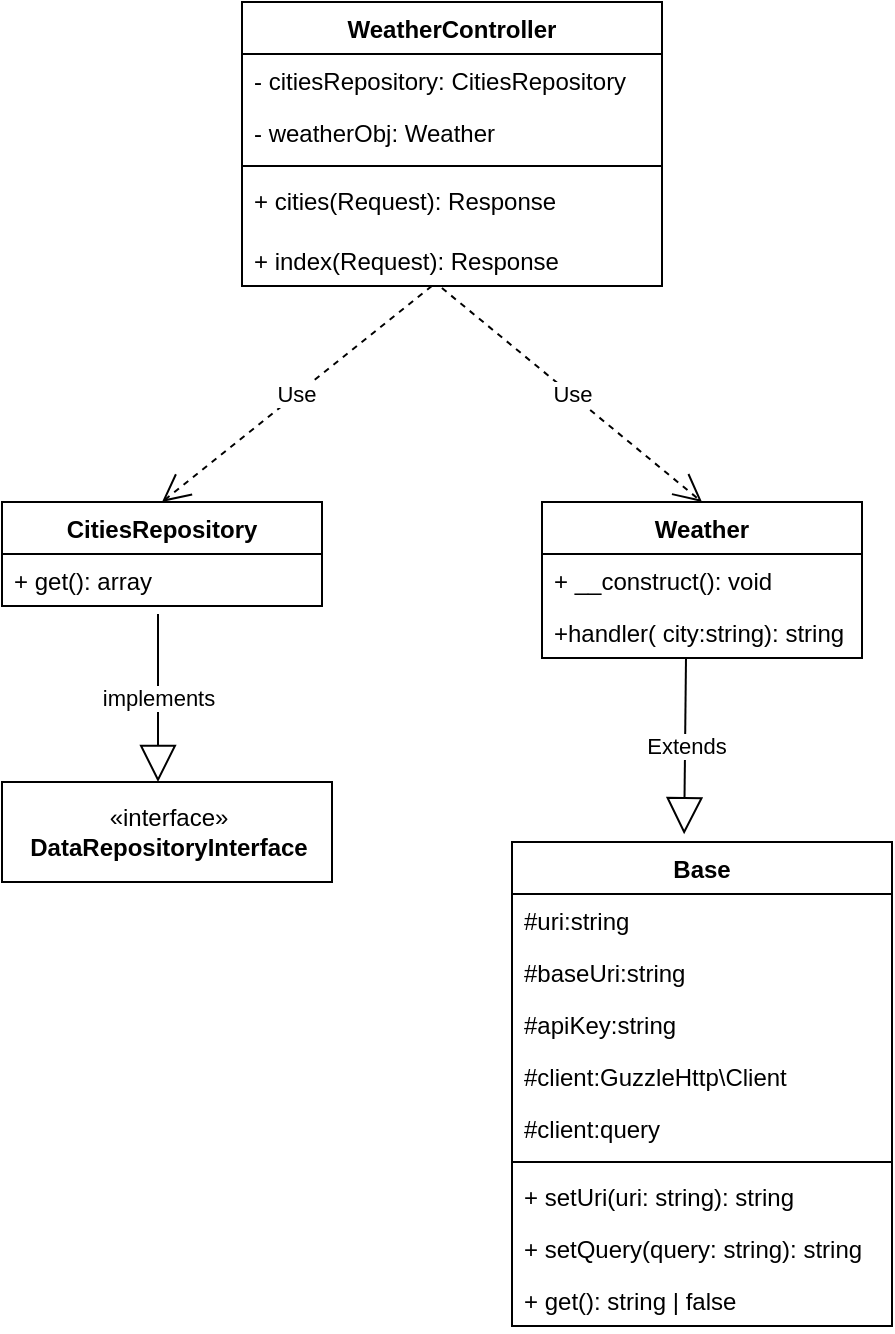 <mxfile version="13.4.5" type="device"><diagram id="mS0JRy3NTL5umJIo5k6y" name="Page-1"><mxGraphModel dx="1106" dy="763" grid="1" gridSize="10" guides="1" tooltips="1" connect="1" arrows="1" fold="1" page="1" pageScale="1" pageWidth="850" pageHeight="1100" math="0" shadow="0"><root><mxCell id="0"/><mxCell id="1" parent="0"/><mxCell id="yH77TZxCGtyh1J2DPFuV-13" value="Use" style="endArrow=open;endSize=12;dashed=1;html=1;exitX=0.452;exitY=1;exitDx=0;exitDy=0;exitPerimeter=0;entryX=0.5;entryY=0;entryDx=0;entryDy=0;" parent="1" source="yH77TZxCGtyh1J2DPFuV-6" target="yH77TZxCGtyh1J2DPFuV-9" edge="1"><mxGeometry width="160" relative="1" as="geometry"><mxPoint x="340" y="390" as="sourcePoint"/><mxPoint x="210" y="310" as="targetPoint"/></mxGeometry></mxCell><mxCell id="yH77TZxCGtyh1J2DPFuV-14" value="«interface»&lt;br&gt;&lt;b&gt;DataRepositoryInterface&lt;/b&gt;" style="html=1;" parent="1" vertex="1"><mxGeometry x="200" y="460" width="165" height="50" as="geometry"/></mxCell><mxCell id="yH77TZxCGtyh1J2DPFuV-19" value="implements&lt;br&gt;" style="endArrow=block;endSize=16;endFill=0;html=1;" parent="1" edge="1"><mxGeometry width="160" relative="1" as="geometry"><mxPoint x="278" y="376" as="sourcePoint"/><mxPoint x="278" y="460" as="targetPoint"/></mxGeometry></mxCell><mxCell id="yH77TZxCGtyh1J2DPFuV-29" value="Extends" style="endArrow=block;endSize=16;endFill=0;html=1;exitX=0.45;exitY=1.038;exitDx=0;exitDy=0;exitPerimeter=0;entryX=0.453;entryY=-0.012;entryDx=0;entryDy=0;entryPerimeter=0;" parent="1" edge="1"><mxGeometry width="160" relative="1" as="geometry"><mxPoint x="542" y="397.988" as="sourcePoint"/><mxPoint x="541.07" y="486.096" as="targetPoint"/></mxGeometry></mxCell><mxCell id="yH77TZxCGtyh1J2DPFuV-32" value="Use" style="endArrow=open;endSize=12;dashed=1;html=1;entryX=0.5;entryY=0;entryDx=0;entryDy=0;exitX=0.476;exitY=1.038;exitDx=0;exitDy=0;exitPerimeter=0;" parent="1" source="yH77TZxCGtyh1J2DPFuV-6" target="yH77TZxCGtyh1J2DPFuV-20" edge="1"><mxGeometry width="160" relative="1" as="geometry"><mxPoint x="332.94" y="399.99" as="sourcePoint"/><mxPoint x="420" y="249" as="targetPoint"/></mxGeometry></mxCell><mxCell id="yH77TZxCGtyh1J2DPFuV-1" value="WeatherController" style="swimlane;fontStyle=1;align=center;verticalAlign=top;childLayout=stackLayout;horizontal=1;startSize=26;horizontalStack=0;resizeParent=1;resizeParentMax=0;resizeLast=0;collapsible=1;marginBottom=0;" parent="1" vertex="1"><mxGeometry x="320" y="70" width="210" height="142" as="geometry"/></mxCell><mxCell id="yH77TZxCGtyh1J2DPFuV-2" value="- citiesRepository: CitiesRepository" style="text;strokeColor=none;fillColor=none;align=left;verticalAlign=top;spacingLeft=4;spacingRight=4;overflow=hidden;rotatable=0;points=[[0,0.5],[1,0.5]];portConstraint=eastwest;" parent="yH77TZxCGtyh1J2DPFuV-1" vertex="1"><mxGeometry y="26" width="210" height="26" as="geometry"/></mxCell><mxCell id="yH77TZxCGtyh1J2DPFuV-8" value="- weatherObj: Weather" style="text;strokeColor=none;fillColor=none;align=left;verticalAlign=top;spacingLeft=4;spacingRight=4;overflow=hidden;rotatable=0;points=[[0,0.5],[1,0.5]];portConstraint=eastwest;" parent="yH77TZxCGtyh1J2DPFuV-1" vertex="1"><mxGeometry y="52" width="210" height="26" as="geometry"/></mxCell><mxCell id="yH77TZxCGtyh1J2DPFuV-3" value="" style="line;strokeWidth=1;fillColor=none;align=left;verticalAlign=middle;spacingTop=-1;spacingLeft=3;spacingRight=3;rotatable=0;labelPosition=right;points=[];portConstraint=eastwest;" parent="yH77TZxCGtyh1J2DPFuV-1" vertex="1"><mxGeometry y="78" width="210" height="8" as="geometry"/></mxCell><mxCell id="yH77TZxCGtyh1J2DPFuV-4" value="+ cities(Request): Response" style="text;strokeColor=none;fillColor=none;align=left;verticalAlign=top;spacingLeft=4;spacingRight=4;overflow=hidden;rotatable=0;points=[[0,0.5],[1,0.5]];portConstraint=eastwest;" parent="yH77TZxCGtyh1J2DPFuV-1" vertex="1"><mxGeometry y="86" width="210" height="30" as="geometry"/></mxCell><mxCell id="yH77TZxCGtyh1J2DPFuV-6" value="+ index(Request): Response" style="text;strokeColor=none;fillColor=none;align=left;verticalAlign=top;spacingLeft=4;spacingRight=4;overflow=hidden;rotatable=0;points=[[0,0.5],[1,0.5]];portConstraint=eastwest;" parent="yH77TZxCGtyh1J2DPFuV-1" vertex="1"><mxGeometry y="116" width="210" height="26" as="geometry"/></mxCell><mxCell id="yH77TZxCGtyh1J2DPFuV-9" value="CitiesRepository" style="swimlane;fontStyle=1;align=center;verticalAlign=top;childLayout=stackLayout;horizontal=1;startSize=26;horizontalStack=0;resizeParent=1;resizeParentMax=0;resizeLast=0;collapsible=1;marginBottom=0;" parent="1" vertex="1"><mxGeometry x="200" y="320" width="160" height="52" as="geometry"/></mxCell><mxCell id="yH77TZxCGtyh1J2DPFuV-12" value="+ get(): array" style="text;strokeColor=none;fillColor=none;align=left;verticalAlign=top;spacingLeft=4;spacingRight=4;overflow=hidden;rotatable=0;points=[[0,0.5],[1,0.5]];portConstraint=eastwest;" parent="yH77TZxCGtyh1J2DPFuV-9" vertex="1"><mxGeometry y="26" width="160" height="26" as="geometry"/></mxCell><mxCell id="yH77TZxCGtyh1J2DPFuV-20" value="Weather" style="swimlane;fontStyle=1;align=center;verticalAlign=top;childLayout=stackLayout;horizontal=1;startSize=26;horizontalStack=0;resizeParent=1;resizeParentMax=0;resizeLast=0;collapsible=1;marginBottom=0;" parent="1" vertex="1"><mxGeometry x="470" y="320" width="160" height="78" as="geometry"/></mxCell><mxCell id="yH77TZxCGtyh1J2DPFuV-23" value="+ __construct(): void" style="text;strokeColor=none;fillColor=none;align=left;verticalAlign=top;spacingLeft=4;spacingRight=4;overflow=hidden;rotatable=0;points=[[0,0.5],[1,0.5]];portConstraint=eastwest;" parent="yH77TZxCGtyh1J2DPFuV-20" vertex="1"><mxGeometry y="26" width="160" height="26" as="geometry"/></mxCell><mxCell id="yH77TZxCGtyh1J2DPFuV-24" value="+handler( city:string): string" style="text;strokeColor=none;fillColor=none;align=left;verticalAlign=top;spacingLeft=4;spacingRight=4;overflow=hidden;rotatable=0;points=[[0,0.5],[1,0.5]];portConstraint=eastwest;" parent="yH77TZxCGtyh1J2DPFuV-20" vertex="1"><mxGeometry y="52" width="160" height="26" as="geometry"/></mxCell><mxCell id="yH77TZxCGtyh1J2DPFuV-25" value="Base" style="swimlane;fontStyle=1;align=center;verticalAlign=top;childLayout=stackLayout;horizontal=1;startSize=26;horizontalStack=0;resizeParent=1;resizeParentMax=0;resizeLast=0;collapsible=1;marginBottom=0;" parent="1" vertex="1"><mxGeometry x="455" y="490" width="190" height="242" as="geometry"/></mxCell><mxCell id="yH77TZxCGtyh1J2DPFuV-26" value="#uri:string" style="text;strokeColor=none;fillColor=none;align=left;verticalAlign=top;spacingLeft=4;spacingRight=4;overflow=hidden;rotatable=0;points=[[0,0.5],[1,0.5]];portConstraint=eastwest;" parent="yH77TZxCGtyh1J2DPFuV-25" vertex="1"><mxGeometry y="26" width="190" height="26" as="geometry"/></mxCell><mxCell id="yH77TZxCGtyh1J2DPFuV-33" value="#baseUri:string" style="text;strokeColor=none;fillColor=none;align=left;verticalAlign=top;spacingLeft=4;spacingRight=4;overflow=hidden;rotatable=0;points=[[0,0.5],[1,0.5]];portConstraint=eastwest;" parent="yH77TZxCGtyh1J2DPFuV-25" vertex="1"><mxGeometry y="52" width="190" height="26" as="geometry"/></mxCell><mxCell id="yH77TZxCGtyh1J2DPFuV-34" value="#apiKey:string" style="text;strokeColor=none;fillColor=none;align=left;verticalAlign=top;spacingLeft=4;spacingRight=4;overflow=hidden;rotatable=0;points=[[0,0.5],[1,0.5]];portConstraint=eastwest;" parent="yH77TZxCGtyh1J2DPFuV-25" vertex="1"><mxGeometry y="78" width="190" height="26" as="geometry"/></mxCell><mxCell id="yH77TZxCGtyh1J2DPFuV-35" value="#client:GuzzleHttp\Client" style="text;strokeColor=none;fillColor=none;align=left;verticalAlign=top;spacingLeft=4;spacingRight=4;overflow=hidden;rotatable=0;points=[[0,0.5],[1,0.5]];portConstraint=eastwest;" parent="yH77TZxCGtyh1J2DPFuV-25" vertex="1"><mxGeometry y="104" width="190" height="26" as="geometry"/></mxCell><mxCell id="yH77TZxCGtyh1J2DPFuV-36" value="#client:query" style="text;strokeColor=none;fillColor=none;align=left;verticalAlign=top;spacingLeft=4;spacingRight=4;overflow=hidden;rotatable=0;points=[[0,0.5],[1,0.5]];portConstraint=eastwest;" parent="yH77TZxCGtyh1J2DPFuV-25" vertex="1"><mxGeometry y="130" width="190" height="26" as="geometry"/></mxCell><mxCell id="yH77TZxCGtyh1J2DPFuV-27" value="" style="line;strokeWidth=1;fillColor=none;align=left;verticalAlign=middle;spacingTop=-1;spacingLeft=3;spacingRight=3;rotatable=0;labelPosition=right;points=[];portConstraint=eastwest;" parent="yH77TZxCGtyh1J2DPFuV-25" vertex="1"><mxGeometry y="156" width="190" height="8" as="geometry"/></mxCell><mxCell id="yH77TZxCGtyh1J2DPFuV-28" value="+ setUri(uri: string): string" style="text;strokeColor=none;fillColor=none;align=left;verticalAlign=top;spacingLeft=4;spacingRight=4;overflow=hidden;rotatable=0;points=[[0,0.5],[1,0.5]];portConstraint=eastwest;" parent="yH77TZxCGtyh1J2DPFuV-25" vertex="1"><mxGeometry y="164" width="190" height="26" as="geometry"/></mxCell><mxCell id="yH77TZxCGtyh1J2DPFuV-30" value="+ setQuery(query: string): string" style="text;strokeColor=none;fillColor=none;align=left;verticalAlign=top;spacingLeft=4;spacingRight=4;overflow=hidden;rotatable=0;points=[[0,0.5],[1,0.5]];portConstraint=eastwest;" parent="yH77TZxCGtyh1J2DPFuV-25" vertex="1"><mxGeometry y="190" width="190" height="26" as="geometry"/></mxCell><mxCell id="yH77TZxCGtyh1J2DPFuV-31" value="+ get(): string | false" style="text;strokeColor=none;fillColor=none;align=left;verticalAlign=top;spacingLeft=4;spacingRight=4;overflow=hidden;rotatable=0;points=[[0,0.5],[1,0.5]];portConstraint=eastwest;" parent="yH77TZxCGtyh1J2DPFuV-25" vertex="1"><mxGeometry y="216" width="190" height="26" as="geometry"/></mxCell></root></mxGraphModel></diagram></mxfile>